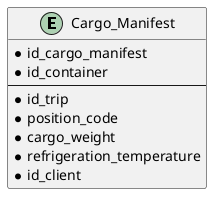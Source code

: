 @startuml
'https://plantuml.com/class-diagram

entity Cargo_Manifest {
* id_cargo_manifest
* id_container
--
* id_trip
* position_code
* cargo_weight
* refrigeration_temperature
* id_client
}


@enduml